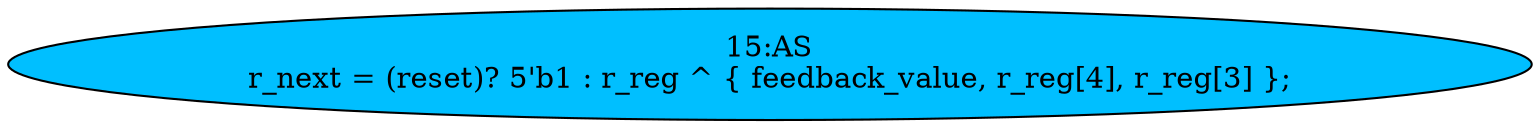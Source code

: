 strict digraph "" {
	node [label="\N"];
	"15:AS"	[ast="<pyverilog.vparser.ast.Assign object at 0x7f34c7c5db90>",
		def_var="['r_next']",
		fillcolor=deepskyblue,
		label="15:AS
r_next = (reset)? 5'b1 : r_reg ^ { feedback_value, r_reg[4], r_reg[3] };",
		statements="[]",
		style=filled,
		typ=Assign,
		use_var="['reset', 'r_reg', 'feedback_value', 'r_reg', 'r_reg']"];
}
